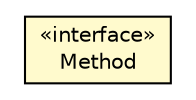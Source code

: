 #!/usr/local/bin/dot
#
# Class diagram 
# Generated by UMLGraph version R5_6-24-gf6e263 (http://www.umlgraph.org/)
#

digraph G {
	edge [fontname="Helvetica",fontsize=10,labelfontname="Helvetica",labelfontsize=10];
	node [fontname="Helvetica",fontsize=10,shape=plaintext];
	nodesep=0.25;
	ranksep=0.5;
	// io.reinert.requestor.gwtjackson.rebind.meta.requestor.SerializationContextMeta.Method
	c51708 [label=<<table title="io.reinert.requestor.gwtjackson.rebind.meta.requestor.SerializationContextMeta.Method" border="0" cellborder="1" cellspacing="0" cellpadding="2" port="p" bgcolor="lemonChiffon" href="./SerializationContextMeta.Method.html">
		<tr><td><table border="0" cellspacing="0" cellpadding="1">
<tr><td align="center" balign="center"> &#171;interface&#187; </td></tr>
<tr><td align="center" balign="center"> Method </td></tr>
		</table></td></tr>
		</table>>, URL="./SerializationContextMeta.Method.html", fontname="Helvetica", fontcolor="black", fontsize=10.0];
}

